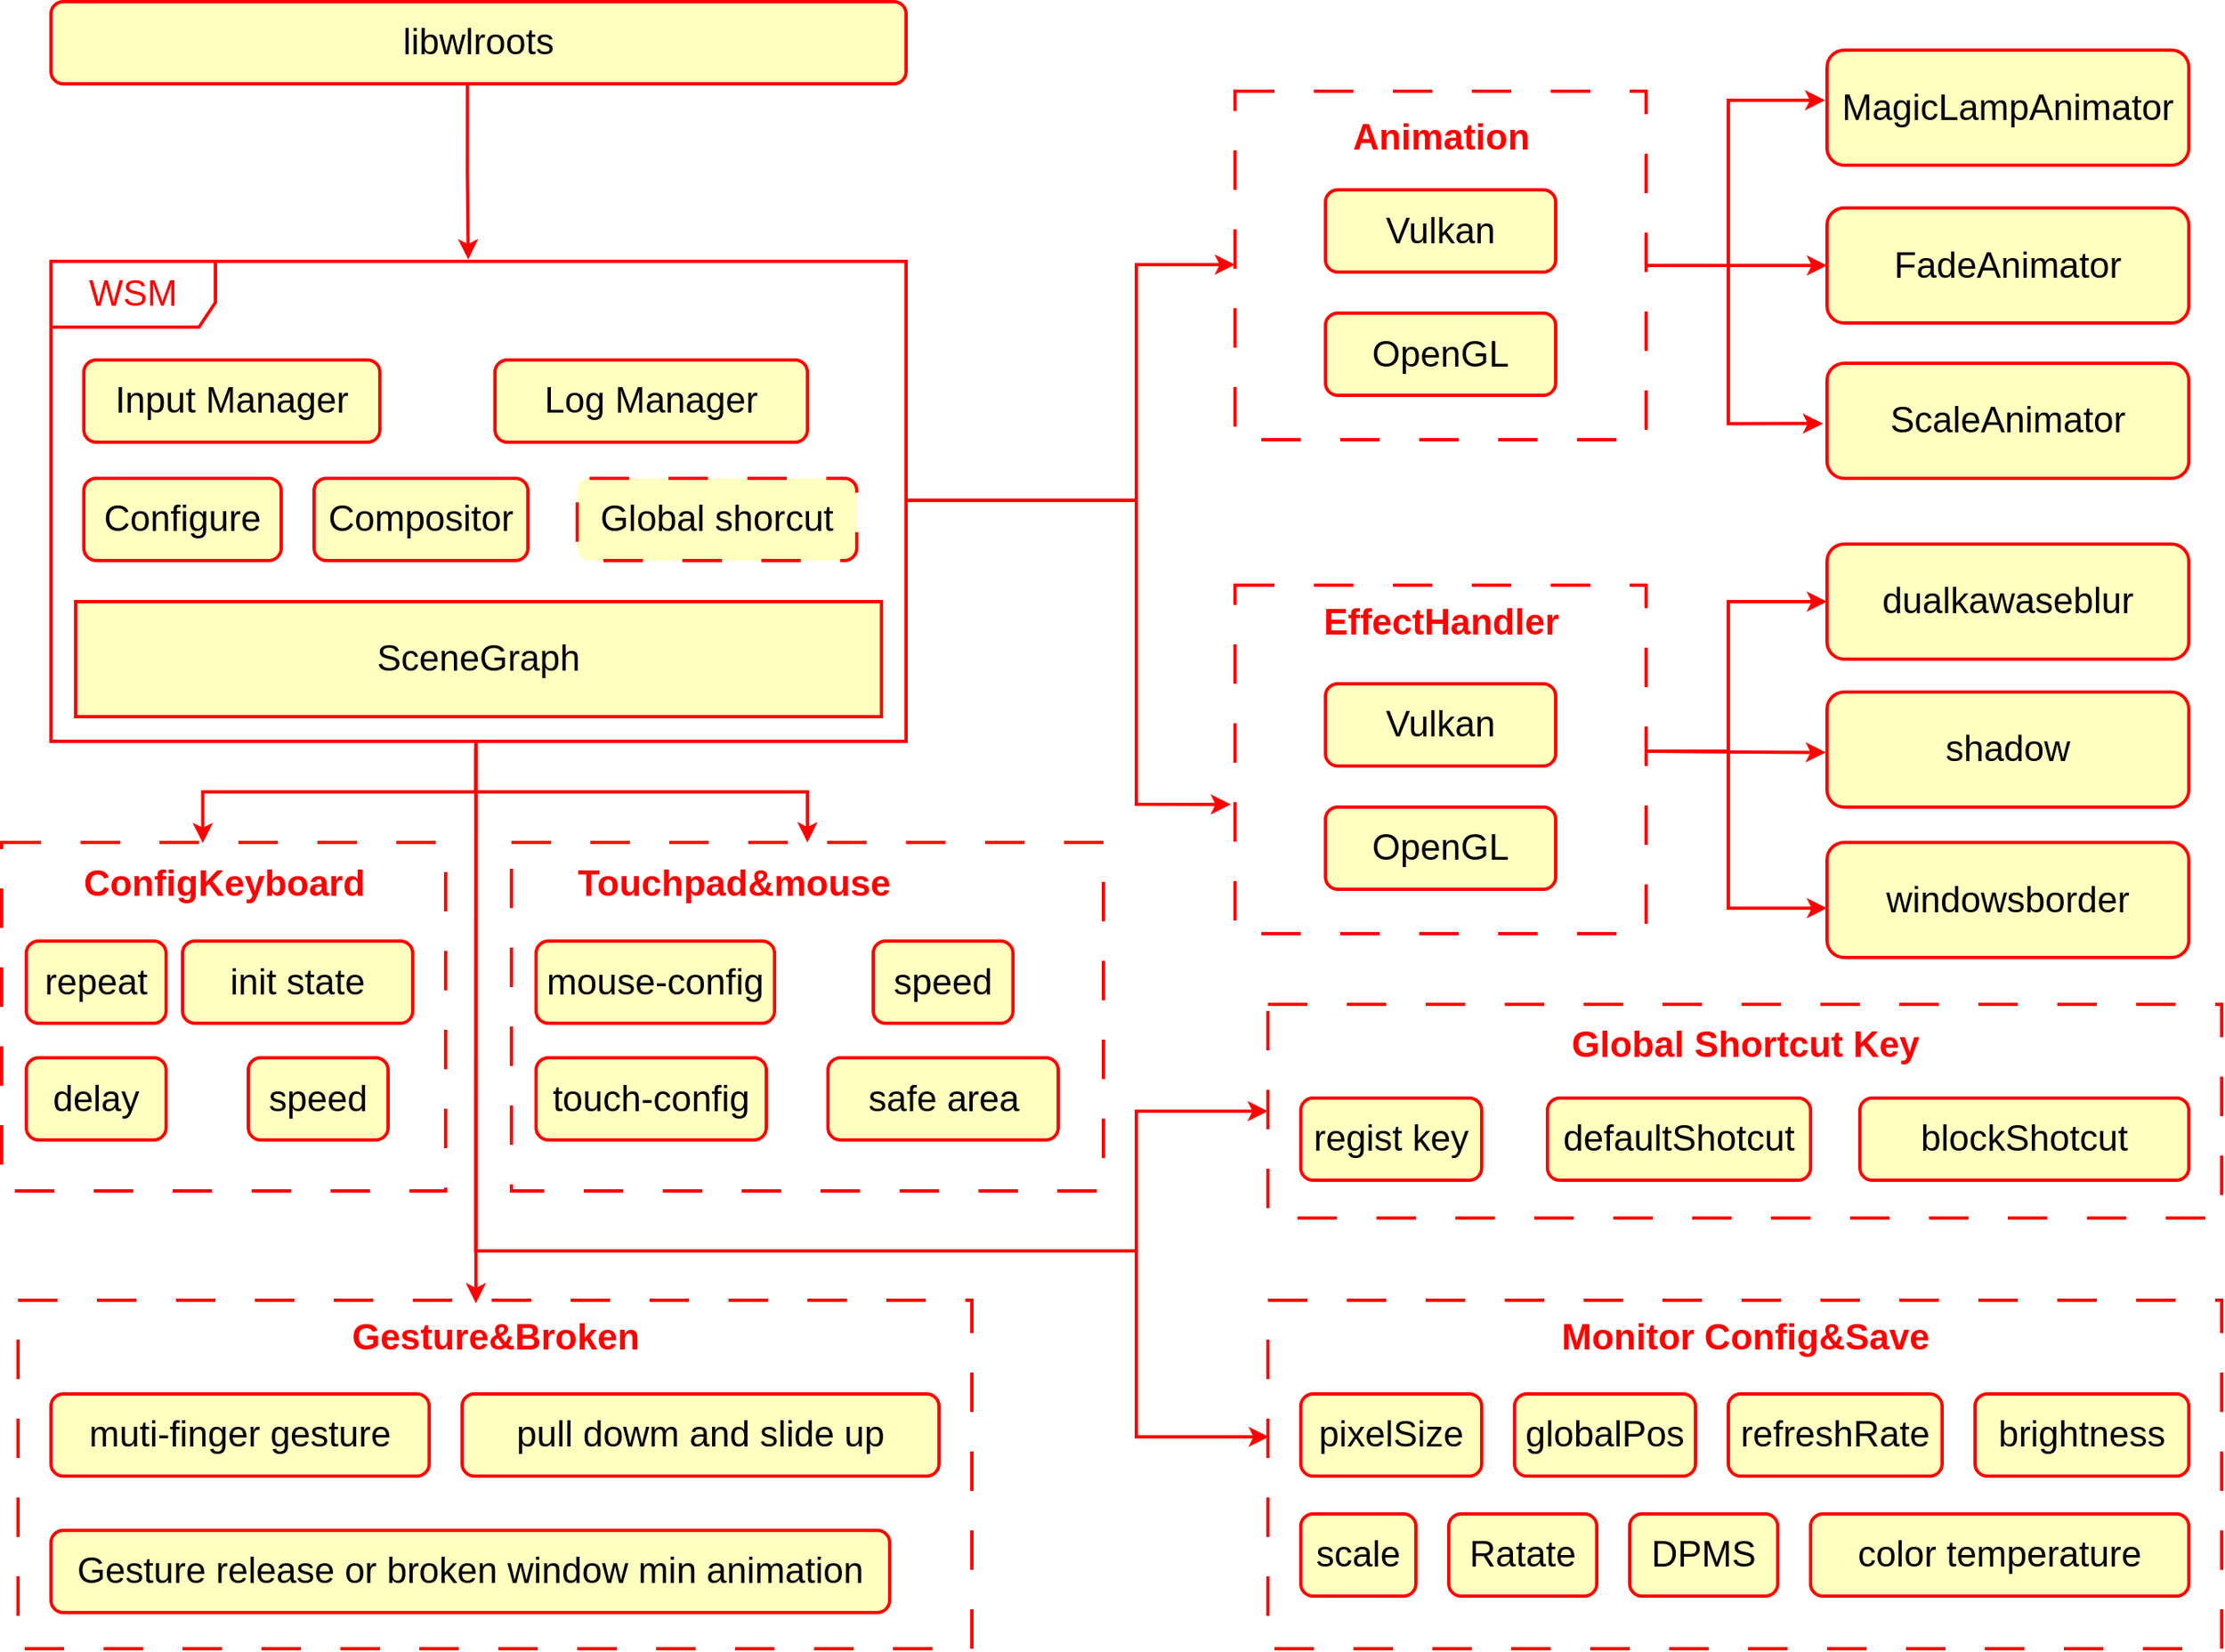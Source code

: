 <mxfile version="24.5.3" type="device">
  <diagram name="Page-1" id="58cdce13-f638-feb5-8d6f-7d28b1aa9fa0">
    <mxGraphModel dx="2074" dy="1195" grid="1" gridSize="10" guides="1" tooltips="1" connect="1" arrows="1" fold="1" page="1" pageScale="1" pageWidth="1100" pageHeight="850" background="none" math="0" shadow="0">
      <root>
        <mxCell id="0" />
        <mxCell id="1" parent="0" />
        <mxCell id="i5d65jVMCDjqzb061Ra0-9" value="" style="html=1;whiteSpace=wrap;dashed=1;dashPattern=12 12;fillColor=none;strokeWidth=2;strokeColor=#FF0000;" parent="1" vertex="1">
          <mxGeometry x="760" y="365" width="250" height="212" as="geometry" />
        </mxCell>
        <mxCell id="x3ULWK2paoiCo0BF2PzE-1" value="&lt;font style=&quot;font-size: 22px;&quot;&gt;libwlroots&lt;/font&gt;" style="html=1;whiteSpace=wrap;rounded=1;fillColor=#FFFFC0;strokeColor=#FF0000;strokeWidth=2;" parent="1" vertex="1">
          <mxGeometry x="40" y="10" width="520" height="50" as="geometry" />
        </mxCell>
        <mxCell id="x3ULWK2paoiCo0BF2PzE-5" value="&lt;font color=&quot;#ff0000&quot; style=&quot;font-size: 22px;&quot;&gt;WSM&lt;/font&gt;" style="shape=umlFrame;whiteSpace=wrap;html=1;pointerEvents=0;width=100;height=40;strokeWidth=2;strokeColor=#FF0000;fillColor=none;" parent="1" vertex="1">
          <mxGeometry x="40" y="168" width="520" height="292" as="geometry" />
        </mxCell>
        <mxCell id="x3ULWK2paoiCo0BF2PzE-6" value="&lt;font style=&quot;font-size: 22px;&quot;&gt;Input Manager&lt;br&gt;&lt;/font&gt;" style="html=1;whiteSpace=wrap;rounded=1;fillColor=#FFFFC0;strokeColor=#FF0000;strokeWidth=2;" parent="1" vertex="1">
          <mxGeometry x="60" y="228" width="180" height="50" as="geometry" />
        </mxCell>
        <mxCell id="x3ULWK2paoiCo0BF2PzE-7" value="&lt;font style=&quot;font-size: 22px;&quot;&gt;Log Manager&lt;br&gt;&lt;/font&gt;" style="html=1;whiteSpace=wrap;rounded=1;fillColor=#FFFFC0;strokeColor=#FF0000;strokeWidth=2;" parent="1" vertex="1">
          <mxGeometry x="310" y="228" width="190" height="50" as="geometry" />
        </mxCell>
        <mxCell id="x3ULWK2paoiCo0BF2PzE-8" value="&lt;font style=&quot;font-size: 22px;&quot;&gt;SceneGraph&lt;/font&gt;" style="html=1;whiteSpace=wrap;strokeWidth=2;strokeColor=#FF0000;fillColor=#FFFFC0;" parent="1" vertex="1">
          <mxGeometry x="55" y="375" width="490" height="70" as="geometry" />
        </mxCell>
        <mxCell id="i5d65jVMCDjqzb061Ra0-1" style="edgeStyle=orthogonalEdgeStyle;rounded=0;orthogonalLoop=1;jettySize=auto;html=1;exitX=0.487;exitY=0.997;exitDx=0;exitDy=0;entryX=0.488;entryY=-0.004;entryDx=0;entryDy=0;strokeColor=#FF0000;exitPerimeter=0;entryPerimeter=0;strokeWidth=2;" parent="1" source="x3ULWK2paoiCo0BF2PzE-1" target="x3ULWK2paoiCo0BF2PzE-5" edge="1">
          <mxGeometry relative="1" as="geometry">
            <mxPoint x="304.5" y="60" as="sourcePoint" />
            <mxPoint x="304.5" y="159" as="targetPoint" />
          </mxGeometry>
        </mxCell>
        <mxCell id="i5d65jVMCDjqzb061Ra0-2" value="&lt;font style=&quot;font-size: 22px;&quot;&gt;Configure&lt;br&gt;&lt;/font&gt;" style="html=1;whiteSpace=wrap;rounded=1;fillColor=#FFFFC0;strokeColor=#FF0000;strokeWidth=2;" parent="1" vertex="1">
          <mxGeometry x="60" y="300" width="120" height="50" as="geometry" />
        </mxCell>
        <mxCell id="i5d65jVMCDjqzb061Ra0-3" value="&lt;font style=&quot;font-size: 22px;&quot;&gt;Compositor&lt;br&gt;&lt;/font&gt;" style="html=1;whiteSpace=wrap;rounded=1;fillColor=#FFFFC0;strokeColor=#FF0000;strokeWidth=2;" parent="1" vertex="1">
          <mxGeometry x="200" y="300" width="130" height="50" as="geometry" />
        </mxCell>
        <mxCell id="i5d65jVMCDjqzb061Ra0-4" value="" style="html=1;whiteSpace=wrap;dashed=1;dashPattern=12 12;fillColor=none;strokeWidth=2;strokeColor=#FF0000;" parent="1" vertex="1">
          <mxGeometry x="760" y="64.5" width="250" height="212" as="geometry" />
        </mxCell>
        <mxCell id="i5d65jVMCDjqzb061Ra0-5" value="&lt;font color=&quot;#ff0000&quot; style=&quot;font-size: 22px;&quot;&gt;EffectHandler&lt;/font&gt;" style="text;align=center;fontStyle=1;verticalAlign=middle;spacingLeft=3;spacingRight=3;strokeColor=none;rotatable=0;points=[[0,0.5],[1,0.5]];portConstraint=eastwest;html=1;strokeWidth=2;" parent="1" vertex="1">
          <mxGeometry x="802.5" y="375" width="165" height="26" as="geometry" />
        </mxCell>
        <mxCell id="i5d65jVMCDjqzb061Ra0-6" value="&lt;font style=&quot;font-size: 22px;&quot;&gt;Vulkan&lt;br&gt;&lt;/font&gt;" style="html=1;whiteSpace=wrap;rounded=1;fillColor=#FFFFC0;strokeColor=#FF0000;strokeWidth=2;" parent="1" vertex="1">
          <mxGeometry x="815" y="124.5" width="140" height="50" as="geometry" />
        </mxCell>
        <mxCell id="i5d65jVMCDjqzb061Ra0-7" value="&lt;font style=&quot;font-size: 22px;&quot;&gt;OpenGL&lt;br&gt;&lt;/font&gt;" style="html=1;whiteSpace=wrap;rounded=1;fillColor=#FFFFC0;strokeColor=#FF0000;strokeWidth=2;" parent="1" vertex="1">
          <mxGeometry x="815" y="199.5" width="140" height="50" as="geometry" />
        </mxCell>
        <mxCell id="i5d65jVMCDjqzb061Ra0-10" value="&lt;font color=&quot;#ff0000&quot; style=&quot;font-size: 22px;&quot;&gt;Animation&lt;/font&gt;" style="text;align=center;fontStyle=1;verticalAlign=middle;spacingLeft=3;spacingRight=3;strokeColor=none;rotatable=0;points=[[0,0.5],[1,0.5]];portConstraint=eastwest;html=1;strokeWidth=2;" parent="1" vertex="1">
          <mxGeometry x="802.5" y="80" width="165" height="26" as="geometry" />
        </mxCell>
        <mxCell id="i5d65jVMCDjqzb061Ra0-11" value="&lt;font style=&quot;font-size: 22px;&quot;&gt;Vulkan&lt;br&gt;&lt;/font&gt;" style="html=1;whiteSpace=wrap;rounded=1;fillColor=#FFFFC0;strokeColor=#FF0000;strokeWidth=2;" parent="1" vertex="1">
          <mxGeometry x="815" y="425" width="140" height="50" as="geometry" />
        </mxCell>
        <mxCell id="i5d65jVMCDjqzb061Ra0-12" value="&lt;font style=&quot;font-size: 22px;&quot;&gt;OpenGL&lt;br&gt;&lt;/font&gt;" style="html=1;whiteSpace=wrap;rounded=1;fillColor=#FFFFC0;strokeColor=#FF0000;strokeWidth=2;" parent="1" vertex="1">
          <mxGeometry x="815" y="500" width="140" height="50" as="geometry" />
        </mxCell>
        <mxCell id="i5d65jVMCDjqzb061Ra0-13" value="&lt;font style=&quot;font-size: 22px;&quot;&gt;MagicLampAnimator&lt;br&gt;&lt;/font&gt;" style="html=1;whiteSpace=wrap;rounded=1;fillColor=#FFFFC0;strokeColor=#FF0000;strokeWidth=2;" parent="1" vertex="1">
          <mxGeometry x="1120" y="39.5" width="220" height="70" as="geometry" />
        </mxCell>
        <mxCell id="i5d65jVMCDjqzb061Ra0-14" value="&lt;font style=&quot;font-size: 22px;&quot;&gt;FadeAnimator&lt;br&gt;&lt;/font&gt;" style="html=1;whiteSpace=wrap;rounded=1;fillColor=#FFFFC0;strokeColor=#FF0000;strokeWidth=2;" parent="1" vertex="1">
          <mxGeometry x="1120" y="135.5" width="220" height="70" as="geometry" />
        </mxCell>
        <mxCell id="i5d65jVMCDjqzb061Ra0-15" value="&lt;font style=&quot;font-size: 22px;&quot;&gt;ScaleAnimator&lt;br&gt;&lt;/font&gt;" style="html=1;whiteSpace=wrap;rounded=1;fillColor=#FFFFC0;strokeColor=#FF0000;strokeWidth=2;" parent="1" vertex="1">
          <mxGeometry x="1120" y="230" width="220" height="70" as="geometry" />
        </mxCell>
        <mxCell id="i5d65jVMCDjqzb061Ra0-16" value="&lt;font style=&quot;font-size: 22px;&quot;&gt;dualkawaseblur&lt;br&gt;&lt;/font&gt;" style="html=1;whiteSpace=wrap;rounded=1;fillColor=#FFFFC0;strokeColor=#FF0000;strokeWidth=2;" parent="1" vertex="1">
          <mxGeometry x="1120" y="340" width="220" height="70" as="geometry" />
        </mxCell>
        <mxCell id="i5d65jVMCDjqzb061Ra0-17" value="&lt;font style=&quot;font-size: 22px;&quot;&gt;shadow&lt;br&gt;&lt;/font&gt;" style="html=1;whiteSpace=wrap;rounded=1;fillColor=#FFFFC0;strokeColor=#FF0000;strokeWidth=2;" parent="1" vertex="1">
          <mxGeometry x="1120" y="430" width="220" height="70" as="geometry" />
        </mxCell>
        <mxCell id="i5d65jVMCDjqzb061Ra0-18" value="&lt;font style=&quot;font-size: 22px;&quot;&gt;windowsborder&lt;br&gt;&lt;/font&gt;" style="html=1;whiteSpace=wrap;rounded=1;fillColor=#FFFFC0;strokeColor=#FF0000;strokeWidth=2;" parent="1" vertex="1">
          <mxGeometry x="1120" y="521.5" width="220" height="70" as="geometry" />
        </mxCell>
        <mxCell id="i5d65jVMCDjqzb061Ra0-19" style="edgeStyle=orthogonalEdgeStyle;rounded=0;orthogonalLoop=1;jettySize=auto;html=1;exitX=1;exitY=0.5;exitDx=0;exitDy=0;strokeColor=#FF0000;entryX=-0.005;entryY=0.436;entryDx=0;entryDy=0;entryPerimeter=0;strokeWidth=2;" parent="1" source="i5d65jVMCDjqzb061Ra0-4" target="i5d65jVMCDjqzb061Ra0-13" edge="1">
          <mxGeometry relative="1" as="geometry">
            <mxPoint x="403" y="40" as="sourcePoint" />
            <mxPoint x="1110" y="70" as="targetPoint" />
            <Array as="points">
              <mxPoint x="1060" y="171" />
              <mxPoint x="1060" y="70" />
            </Array>
          </mxGeometry>
        </mxCell>
        <mxCell id="i5d65jVMCDjqzb061Ra0-20" style="edgeStyle=orthogonalEdgeStyle;rounded=0;orthogonalLoop=1;jettySize=auto;html=1;exitX=1;exitY=0.5;exitDx=0;exitDy=0;strokeColor=#FF0000;entryX=0;entryY=0.5;entryDx=0;entryDy=0;strokeWidth=2;" parent="1" source="i5d65jVMCDjqzb061Ra0-4" target="i5d65jVMCDjqzb061Ra0-14" edge="1">
          <mxGeometry relative="1" as="geometry">
            <mxPoint x="1000" y="174" as="sourcePoint" />
            <mxPoint x="1100" y="73" as="targetPoint" />
          </mxGeometry>
        </mxCell>
        <mxCell id="i5d65jVMCDjqzb061Ra0-21" style="edgeStyle=orthogonalEdgeStyle;rounded=0;orthogonalLoop=1;jettySize=auto;html=1;exitX=1;exitY=0.5;exitDx=0;exitDy=0;strokeColor=#FF0000;entryX=-0.011;entryY=0.524;entryDx=0;entryDy=0;entryPerimeter=0;strokeWidth=2;" parent="1" source="i5d65jVMCDjqzb061Ra0-4" target="i5d65jVMCDjqzb061Ra0-15" edge="1">
          <mxGeometry relative="1" as="geometry">
            <mxPoint x="1020" y="181" as="sourcePoint" />
            <mxPoint x="1120" y="80" as="targetPoint" />
            <Array as="points">
              <mxPoint x="1060" y="171" />
              <mxPoint x="1060" y="267" />
            </Array>
          </mxGeometry>
        </mxCell>
        <mxCell id="i5d65jVMCDjqzb061Ra0-32" style="edgeStyle=orthogonalEdgeStyle;rounded=0;orthogonalLoop=1;jettySize=auto;html=1;exitX=1;exitY=0.5;exitDx=0;exitDy=0;strokeColor=#FF0000;entryX=0;entryY=0.5;entryDx=0;entryDy=0;strokeWidth=2;" parent="1" target="i5d65jVMCDjqzb061Ra0-16" edge="1">
          <mxGeometry relative="1" as="geometry">
            <mxPoint x="1010" y="466" as="sourcePoint" />
            <mxPoint x="1110" y="365" as="targetPoint" />
            <Array as="points">
              <mxPoint x="1060" y="465.5" />
              <mxPoint x="1060" y="375.5" />
            </Array>
          </mxGeometry>
        </mxCell>
        <mxCell id="i5d65jVMCDjqzb061Ra0-33" style="edgeStyle=orthogonalEdgeStyle;rounded=0;orthogonalLoop=1;jettySize=auto;html=1;exitX=1;exitY=0.5;exitDx=0;exitDy=0;strokeColor=#FF0000;entryX=-0.003;entryY=0.525;entryDx=0;entryDy=0;entryPerimeter=0;strokeWidth=2;" parent="1" target="i5d65jVMCDjqzb061Ra0-17" edge="1">
          <mxGeometry relative="1" as="geometry">
            <mxPoint x="1010" y="466" as="sourcePoint" />
            <mxPoint x="1120" y="466" as="targetPoint" />
          </mxGeometry>
        </mxCell>
        <mxCell id="i5d65jVMCDjqzb061Ra0-34" style="edgeStyle=orthogonalEdgeStyle;rounded=0;orthogonalLoop=1;jettySize=auto;html=1;exitX=1;exitY=0.5;exitDx=0;exitDy=0;strokeColor=#FF0000;strokeWidth=2;" parent="1" target="i5d65jVMCDjqzb061Ra0-18" edge="1">
          <mxGeometry relative="1" as="geometry">
            <mxPoint x="1010" y="466" as="sourcePoint" />
            <mxPoint x="1118" y="562" as="targetPoint" />
            <Array as="points">
              <mxPoint x="1060" y="465.5" />
              <mxPoint x="1060" y="561.5" />
            </Array>
          </mxGeometry>
        </mxCell>
        <mxCell id="i5d65jVMCDjqzb061Ra0-35" style="edgeStyle=orthogonalEdgeStyle;rounded=0;orthogonalLoop=1;jettySize=auto;html=1;strokeColor=#FF0000;exitX=1;exitY=0.498;exitDx=0;exitDy=0;exitPerimeter=0;strokeWidth=2;" parent="1" source="x3ULWK2paoiCo0BF2PzE-5" target="i5d65jVMCDjqzb061Ra0-4" edge="1">
          <mxGeometry relative="1" as="geometry">
            <mxPoint x="559" y="312" as="sourcePoint" />
            <mxPoint x="659.47" y="210" as="targetPoint" />
            <Array as="points">
              <mxPoint x="700" y="313" />
              <mxPoint x="700" y="170" />
            </Array>
          </mxGeometry>
        </mxCell>
        <mxCell id="i5d65jVMCDjqzb061Ra0-36" style="edgeStyle=orthogonalEdgeStyle;rounded=0;orthogonalLoop=1;jettySize=auto;html=1;strokeColor=#FF0000;exitX=1.001;exitY=0.498;exitDx=0;exitDy=0;exitPerimeter=0;entryX=-0.01;entryY=0.629;entryDx=0;entryDy=0;entryPerimeter=0;strokeWidth=2;" parent="1" source="x3ULWK2paoiCo0BF2PzE-5" target="i5d65jVMCDjqzb061Ra0-9" edge="1">
          <mxGeometry relative="1" as="geometry">
            <mxPoint x="570" y="323" as="sourcePoint" />
            <mxPoint x="670" y="211" as="targetPoint" />
            <Array as="points">
              <mxPoint x="700" y="313" />
              <mxPoint x="700" y="498" />
            </Array>
          </mxGeometry>
        </mxCell>
        <mxCell id="i5d65jVMCDjqzb061Ra0-37" value="" style="html=1;whiteSpace=wrap;dashed=1;dashPattern=12 12;fillColor=none;strokeWidth=2;strokeColor=#FF0000;" parent="1" vertex="1">
          <mxGeometry x="780" y="800" width="580" height="212" as="geometry" />
        </mxCell>
        <mxCell id="i5d65jVMCDjqzb061Ra0-38" value="&lt;font color=&quot;#ff0000&quot; style=&quot;font-size: 22px;&quot;&gt;Monitor Config&amp;amp;Save&lt;/font&gt;" style="text;align=center;fontStyle=1;verticalAlign=middle;spacingLeft=3;spacingRight=3;strokeColor=none;rotatable=0;points=[[0,0.5],[1,0.5]];portConstraint=eastwest;html=1;strokeWidth=2;" parent="1" vertex="1">
          <mxGeometry x="950" y="810" width="240" height="26" as="geometry" />
        </mxCell>
        <mxCell id="i5d65jVMCDjqzb061Ra0-39" value="&lt;font style=&quot;font-size: 22px;&quot;&gt;pixelSize&lt;br&gt;&lt;/font&gt;" style="html=1;whiteSpace=wrap;rounded=1;fillColor=#FFFFC0;strokeColor=#FF0000;strokeWidth=2;" parent="1" vertex="1">
          <mxGeometry x="800" y="857" width="110" height="50" as="geometry" />
        </mxCell>
        <mxCell id="i5d65jVMCDjqzb061Ra0-41" value="&lt;font style=&quot;font-size: 22px;&quot;&gt;globalPos&lt;br&gt;&lt;/font&gt;" style="html=1;whiteSpace=wrap;rounded=1;fillColor=#FFFFC0;strokeColor=#FF0000;strokeWidth=2;" parent="1" vertex="1">
          <mxGeometry x="930" y="857" width="110" height="50" as="geometry" />
        </mxCell>
        <mxCell id="i5d65jVMCDjqzb061Ra0-42" value="&lt;font style=&quot;font-size: 22px;&quot;&gt;refreshRate&lt;br&gt;&lt;/font&gt;" style="html=1;whiteSpace=wrap;rounded=1;fillColor=#FFFFC0;strokeColor=#FF0000;strokeWidth=2;" parent="1" vertex="1">
          <mxGeometry x="1060" y="857" width="130" height="50" as="geometry" />
        </mxCell>
        <mxCell id="i5d65jVMCDjqzb061Ra0-43" value="&lt;font style=&quot;font-size: 22px;&quot;&gt;scale&lt;br&gt;&lt;/font&gt;" style="html=1;whiteSpace=wrap;rounded=1;fillColor=#FFFFC0;strokeColor=#FF0000;strokeWidth=2;" parent="1" vertex="1">
          <mxGeometry x="800" y="930" width="70" height="50" as="geometry" />
        </mxCell>
        <mxCell id="i5d65jVMCDjqzb061Ra0-44" value="&lt;font style=&quot;font-size: 22px;&quot;&gt;Ratate&lt;br&gt;&lt;/font&gt;" style="html=1;whiteSpace=wrap;rounded=1;fillColor=#FFFFC0;strokeColor=#FF0000;strokeWidth=2;" parent="1" vertex="1">
          <mxGeometry x="890" y="930" width="90" height="50" as="geometry" />
        </mxCell>
        <mxCell id="i5d65jVMCDjqzb061Ra0-45" value="&lt;font style=&quot;font-size: 22px;&quot;&gt;DPMS&lt;br&gt;&lt;/font&gt;" style="html=1;whiteSpace=wrap;rounded=1;fillColor=#FFFFC0;strokeColor=#FF0000;strokeWidth=2;" parent="1" vertex="1">
          <mxGeometry x="1000" y="930" width="90" height="50" as="geometry" />
        </mxCell>
        <mxCell id="i5d65jVMCDjqzb061Ra0-46" value="&lt;font style=&quot;font-size: 22px;&quot;&gt;brightness&lt;br&gt;&lt;/font&gt;" style="html=1;whiteSpace=wrap;rounded=1;fillColor=#FFFFC0;strokeColor=#FF0000;strokeWidth=2;" parent="1" vertex="1">
          <mxGeometry x="1210" y="857" width="130" height="50" as="geometry" />
        </mxCell>
        <mxCell id="i5d65jVMCDjqzb061Ra0-47" value="&lt;font style=&quot;font-size: 22px;&quot;&gt;color temperature&lt;br&gt;&lt;/font&gt;" style="html=1;whiteSpace=wrap;rounded=1;fillColor=#FFFFC0;strokeColor=#FF0000;strokeWidth=2;" parent="1" vertex="1">
          <mxGeometry x="1110" y="930" width="230" height="50" as="geometry" />
        </mxCell>
        <mxCell id="i5d65jVMCDjqzb061Ra0-48" value="" style="html=1;whiteSpace=wrap;dashed=1;dashPattern=12 12;fillColor=none;strokeWidth=2;strokeColor=#FF0000;" parent="1" vertex="1">
          <mxGeometry x="10" y="521.5" width="270" height="212" as="geometry" />
        </mxCell>
        <mxCell id="i5d65jVMCDjqzb061Ra0-49" value="&lt;font color=&quot;#ff0000&quot; style=&quot;font-size: 22px;&quot;&gt;ConfigKeyboard&lt;/font&gt;" style="text;align=center;fontStyle=1;verticalAlign=middle;spacingLeft=3;spacingRight=3;strokeColor=none;rotatable=0;points=[[0,0.5],[1,0.5]];portConstraint=eastwest;html=1;strokeWidth=2;" parent="1" vertex="1">
          <mxGeometry x="62.5" y="533.5" width="165" height="26" as="geometry" />
        </mxCell>
        <mxCell id="i5d65jVMCDjqzb061Ra0-50" value="&lt;font style=&quot;font-size: 22px;&quot;&gt;repeat&lt;br&gt;&lt;/font&gt;" style="html=1;whiteSpace=wrap;rounded=1;fillColor=#FFFFC0;strokeColor=#FF0000;strokeWidth=2;" parent="1" vertex="1">
          <mxGeometry x="25" y="581.5" width="85" height="50" as="geometry" />
        </mxCell>
        <mxCell id="i5d65jVMCDjqzb061Ra0-51" value="&lt;font style=&quot;font-size: 22px;&quot;&gt;init state&lt;br&gt;&lt;/font&gt;" style="html=1;whiteSpace=wrap;rounded=1;fillColor=#FFFFC0;strokeColor=#FF0000;strokeWidth=2;" parent="1" vertex="1">
          <mxGeometry x="120" y="581.5" width="140" height="50" as="geometry" />
        </mxCell>
        <mxCell id="i5d65jVMCDjqzb061Ra0-52" value="&lt;font style=&quot;font-size: 22px;&quot;&gt;delay&lt;br&gt;&lt;/font&gt;" style="html=1;whiteSpace=wrap;rounded=1;fillColor=#FFFFC0;strokeColor=#FF0000;strokeWidth=2;" parent="1" vertex="1">
          <mxGeometry x="25" y="652.5" width="85" height="50" as="geometry" />
        </mxCell>
        <mxCell id="i5d65jVMCDjqzb061Ra0-53" value="&lt;font style=&quot;font-size: 22px;&quot;&gt;speed&lt;br&gt;&lt;/font&gt;" style="html=1;whiteSpace=wrap;rounded=1;fillColor=#FFFFC0;strokeColor=#FF0000;strokeWidth=2;" parent="1" vertex="1">
          <mxGeometry x="160" y="652.5" width="85" height="50" as="geometry" />
        </mxCell>
        <mxCell id="i5d65jVMCDjqzb061Ra0-54" value="" style="html=1;whiteSpace=wrap;dashed=1;dashPattern=12 12;fillColor=none;strokeWidth=2;strokeColor=#FF0000;" parent="1" vertex="1">
          <mxGeometry x="320" y="521.5" width="360" height="212" as="geometry" />
        </mxCell>
        <mxCell id="i5d65jVMCDjqzb061Ra0-55" value="&lt;font color=&quot;#ff0000&quot; style=&quot;font-size: 22px;&quot;&gt;Touchpad&amp;amp;mouse&lt;/font&gt;" style="text;align=center;fontStyle=1;verticalAlign=middle;spacingLeft=3;spacingRight=3;strokeColor=none;rotatable=0;points=[[0,0.5],[1,0.5]];portConstraint=eastwest;html=1;strokeWidth=2;" parent="1" vertex="1">
          <mxGeometry x="335" y="533.5" width="240" height="26" as="geometry" />
        </mxCell>
        <mxCell id="i5d65jVMCDjqzb061Ra0-56" value="&lt;font style=&quot;font-size: 22px;&quot;&gt;mouse-config&lt;br&gt;&lt;/font&gt;" style="html=1;whiteSpace=wrap;rounded=1;fillColor=#FFFFC0;strokeColor=#FF0000;strokeWidth=2;" parent="1" vertex="1">
          <mxGeometry x="335" y="581.5" width="145" height="50" as="geometry" />
        </mxCell>
        <mxCell id="i5d65jVMCDjqzb061Ra0-57" value="&lt;font style=&quot;font-size: 22px;&quot;&gt;touch-config&lt;br&gt;&lt;/font&gt;" style="html=1;whiteSpace=wrap;rounded=1;fillColor=#FFFFC0;strokeColor=#FF0000;strokeWidth=2;" parent="1" vertex="1">
          <mxGeometry x="335" y="652.5" width="140" height="50" as="geometry" />
        </mxCell>
        <mxCell id="i5d65jVMCDjqzb061Ra0-58" value="&lt;font style=&quot;font-size: 22px;&quot;&gt;speed&lt;br&gt;&lt;/font&gt;" style="html=1;whiteSpace=wrap;rounded=1;fillColor=#FFFFC0;strokeColor=#FF0000;strokeWidth=2;" parent="1" vertex="1">
          <mxGeometry x="540" y="581.5" width="85" height="50" as="geometry" />
        </mxCell>
        <mxCell id="i5d65jVMCDjqzb061Ra0-59" value="&lt;font style=&quot;font-size: 22px;&quot;&gt;safe area&lt;br&gt;&lt;/font&gt;" style="html=1;whiteSpace=wrap;rounded=1;fillColor=#FFFFC0;strokeColor=#FF0000;strokeWidth=2;" parent="1" vertex="1">
          <mxGeometry x="512.5" y="652.5" width="140" height="50" as="geometry" />
        </mxCell>
        <mxCell id="i5d65jVMCDjqzb061Ra0-61" style="edgeStyle=orthogonalEdgeStyle;rounded=0;orthogonalLoop=1;jettySize=auto;html=1;strokeColor=#FF0000;entryX=0.453;entryY=0.002;entryDx=0;entryDy=0;entryPerimeter=0;exitX=0.497;exitY=1.003;exitDx=0;exitDy=0;exitPerimeter=0;strokeWidth=2;" parent="1" source="x3ULWK2paoiCo0BF2PzE-5" target="i5d65jVMCDjqzb061Ra0-48" edge="1">
          <mxGeometry relative="1" as="geometry">
            <mxPoint x="275" y="460" as="sourcePoint" />
            <mxPoint x="670" y="181" as="targetPoint" />
          </mxGeometry>
        </mxCell>
        <mxCell id="i5d65jVMCDjqzb061Ra0-63" style="edgeStyle=orthogonalEdgeStyle;rounded=0;orthogonalLoop=1;jettySize=auto;html=1;strokeColor=#FF0000;entryX=0.5;entryY=0;entryDx=0;entryDy=0;exitX=0.497;exitY=1;exitDx=0;exitDy=0;exitPerimeter=0;strokeWidth=2;" parent="1" source="x3ULWK2paoiCo0BF2PzE-5" target="i5d65jVMCDjqzb061Ra0-54" edge="1">
          <mxGeometry relative="1" as="geometry">
            <mxPoint x="285" y="470" as="sourcePoint" />
            <mxPoint x="142" y="532" as="targetPoint" />
          </mxGeometry>
        </mxCell>
        <mxCell id="i5d65jVMCDjqzb061Ra0-65" value="" style="html=1;whiteSpace=wrap;dashed=1;dashPattern=12 12;fillColor=none;strokeWidth=2;strokeColor=#FF0000;" parent="1" vertex="1">
          <mxGeometry x="20" y="800" width="580" height="212" as="geometry" />
        </mxCell>
        <mxCell id="i5d65jVMCDjqzb061Ra0-66" value="&lt;font color=&quot;#ff0000&quot; style=&quot;font-size: 22px;&quot;&gt;Gesture&amp;amp;Broken&lt;/font&gt;" style="text;align=center;fontStyle=1;verticalAlign=middle;spacingLeft=3;spacingRight=3;strokeColor=none;rotatable=0;points=[[0,0.5],[1,0.5]];portConstraint=eastwest;html=1;strokeWidth=2;" parent="1" vertex="1">
          <mxGeometry x="190" y="810" width="240" height="26" as="geometry" />
        </mxCell>
        <mxCell id="i5d65jVMCDjqzb061Ra0-74" value="&lt;font style=&quot;font-size: 22px;&quot;&gt;muti-finger gesture&lt;br&gt;&lt;/font&gt;" style="html=1;whiteSpace=wrap;rounded=1;fillColor=#FFFFC0;strokeColor=#FF0000;strokeWidth=2;" parent="1" vertex="1">
          <mxGeometry x="40" y="857" width="230" height="50" as="geometry" />
        </mxCell>
        <mxCell id="i5d65jVMCDjqzb061Ra0-75" value="&lt;font style=&quot;font-size: 22px;&quot;&gt;Gesture release or broken window min animation&lt;br&gt;&lt;/font&gt;" style="html=1;whiteSpace=wrap;rounded=1;fillColor=#FFFFC0;strokeColor=#FF0000;strokeWidth=2;" parent="1" vertex="1">
          <mxGeometry x="40" y="940" width="510" height="50" as="geometry" />
        </mxCell>
        <mxCell id="i5d65jVMCDjqzb061Ra0-76" value="&lt;font style=&quot;font-size: 22px;&quot;&gt;pull dowm and slide up&lt;br&gt;&lt;/font&gt;" style="html=1;whiteSpace=wrap;rounded=1;fillColor=#FFFFC0;strokeColor=#FF0000;strokeWidth=2;" parent="1" vertex="1">
          <mxGeometry x="290" y="857" width="290" height="50" as="geometry" />
        </mxCell>
        <mxCell id="i5d65jVMCDjqzb061Ra0-78" style="edgeStyle=orthogonalEdgeStyle;rounded=0;orthogonalLoop=1;jettySize=auto;html=1;exitX=0.497;exitY=1.013;exitDx=0;exitDy=0;entryX=0.48;entryY=0.009;entryDx=0;entryDy=0;strokeColor=#FF0000;exitPerimeter=0;entryPerimeter=0;strokeWidth=2;" parent="1" source="x3ULWK2paoiCo0BF2PzE-5" target="i5d65jVMCDjqzb061Ra0-65" edge="1">
          <mxGeometry relative="1" as="geometry">
            <mxPoint x="299.25" y="749.5" as="sourcePoint" />
            <mxPoint x="300.25" y="856.5" as="targetPoint" />
          </mxGeometry>
        </mxCell>
        <mxCell id="i5d65jVMCDjqzb061Ra0-79" value="&lt;font style=&quot;font-size: 22px;&quot;&gt;Global shorcut&lt;br&gt;&lt;/font&gt;" style="html=1;whiteSpace=wrap;rounded=1;fillColor=#FFFFC0;strokeColor=#FF0000;dashed=1;dashPattern=12 12;strokeWidth=2;" parent="1" vertex="1">
          <mxGeometry x="360" y="300" width="170" height="50" as="geometry" />
        </mxCell>
        <mxCell id="i5d65jVMCDjqzb061Ra0-80" value="" style="html=1;whiteSpace=wrap;dashed=1;dashPattern=12 12;fillColor=none;strokeWidth=2;strokeColor=#FF0000;" parent="1" vertex="1">
          <mxGeometry x="780" y="620" width="580" height="130" as="geometry" />
        </mxCell>
        <mxCell id="i5d65jVMCDjqzb061Ra0-81" value="&lt;font color=&quot;#ff0000&quot; style=&quot;font-size: 22px;&quot;&gt;Global Shortcut Key&lt;/font&gt;" style="text;align=center;fontStyle=1;verticalAlign=middle;spacingLeft=3;spacingRight=3;strokeColor=none;rotatable=0;points=[[0,0.5],[1,0.5]];portConstraint=eastwest;html=1;strokeWidth=2;" parent="1" vertex="1">
          <mxGeometry x="950" y="631.5" width="240" height="26" as="geometry" />
        </mxCell>
        <mxCell id="i5d65jVMCDjqzb061Ra0-82" value="&lt;font style=&quot;font-size: 22px;&quot;&gt;regist key&lt;br&gt;&lt;/font&gt;" style="html=1;whiteSpace=wrap;rounded=1;fillColor=#FFFFC0;strokeColor=#FF0000;strokeWidth=2;" parent="1" vertex="1">
          <mxGeometry x="800" y="677" width="110" height="50" as="geometry" />
        </mxCell>
        <mxCell id="i5d65jVMCDjqzb061Ra0-90" value="&lt;font style=&quot;font-size: 22px;&quot;&gt;defaultShotcut&lt;br&gt;&lt;/font&gt;" style="html=1;whiteSpace=wrap;rounded=1;fillColor=#FFFFC0;strokeColor=#FF0000;strokeWidth=2;" parent="1" vertex="1">
          <mxGeometry x="950" y="677" width="160" height="50" as="geometry" />
        </mxCell>
        <mxCell id="i5d65jVMCDjqzb061Ra0-91" value="&lt;font style=&quot;font-size: 22px;&quot;&gt;blockShotcut&lt;br&gt;&lt;/font&gt;" style="html=1;whiteSpace=wrap;rounded=1;fillColor=#FFFFC0;strokeColor=#FF0000;strokeWidth=2;" parent="1" vertex="1">
          <mxGeometry x="1140" y="677" width="200" height="50" as="geometry" />
        </mxCell>
        <mxCell id="i5d65jVMCDjqzb061Ra0-93" style="edgeStyle=orthogonalEdgeStyle;rounded=0;orthogonalLoop=1;jettySize=auto;html=1;exitX=0.497;exitY=1.006;exitDx=0;exitDy=0;entryX=0;entryY=0.5;entryDx=0;entryDy=0;strokeColor=#FF0000;exitPerimeter=0;strokeWidth=2;" parent="1" source="x3ULWK2paoiCo0BF2PzE-5" target="i5d65jVMCDjqzb061Ra0-80" edge="1">
          <mxGeometry relative="1" as="geometry">
            <mxPoint x="308" y="474" as="sourcePoint" />
            <mxPoint x="308" y="812" as="targetPoint" />
            <Array as="points">
              <mxPoint x="298" y="770" />
              <mxPoint x="700" y="770" />
              <mxPoint x="700" y="685" />
            </Array>
          </mxGeometry>
        </mxCell>
        <mxCell id="i5d65jVMCDjqzb061Ra0-95" style="edgeStyle=orthogonalEdgeStyle;rounded=0;orthogonalLoop=1;jettySize=auto;html=1;entryX=0.001;entryY=0.392;entryDx=0;entryDy=0;strokeColor=#FF0000;entryPerimeter=0;exitX=0.497;exitY=1;exitDx=0;exitDy=0;exitPerimeter=0;strokeWidth=2;" parent="1" source="x3ULWK2paoiCo0BF2PzE-5" target="i5d65jVMCDjqzb061Ra0-37" edge="1">
          <mxGeometry relative="1" as="geometry">
            <mxPoint x="330" y="460" as="sourcePoint" />
            <mxPoint x="308" y="812" as="targetPoint" />
            <Array as="points">
              <mxPoint x="298" y="770" />
              <mxPoint x="700" y="770" />
              <mxPoint x="700" y="883" />
            </Array>
          </mxGeometry>
        </mxCell>
      </root>
    </mxGraphModel>
  </diagram>
</mxfile>
